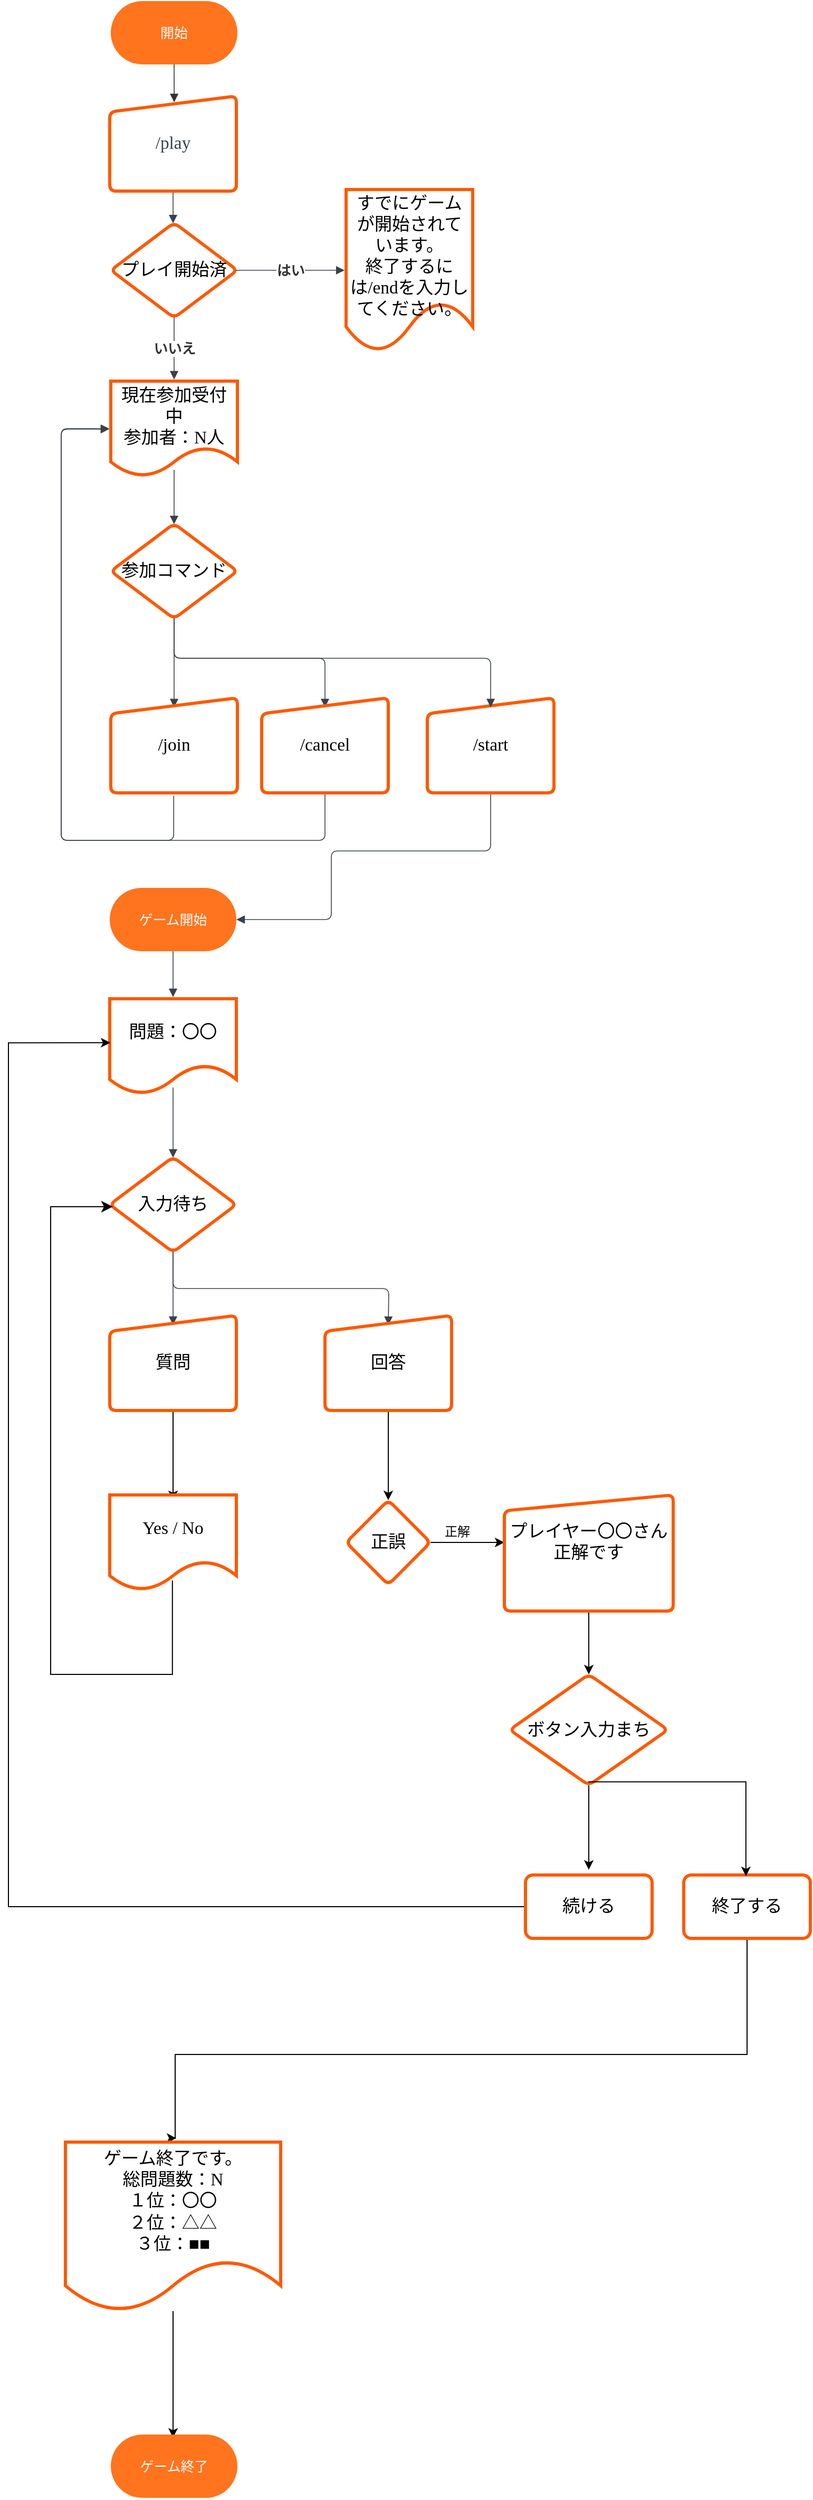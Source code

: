 <mxfile version="24.7.7">
  <diagram name="ページ1" id="frMR8SvpSxzmtPhyWDE2">
    <mxGraphModel dx="374" dy="2173" grid="1" gridSize="10" guides="1" tooltips="1" connect="0" arrows="1" fold="1" page="1" pageScale="1" pageWidth="827" pageHeight="1169" background="none" math="0" shadow="0">
      <root>
        <mxCell id="0" />
        <mxCell id="1" parent="0" />
        <mxCell id="WDazMawdFwYF5kCfvkeo-1" value="開始" style="html=1;overflow=block;blockSpacing=1;whiteSpace=wrap;rounded=1;arcSize=50;fontSize=13;fontFamily=Lucid JP;fontColor=#ffffff;spacing=3.8;strokeOpacity=0;fillOpacity=100;fillColor=#ff741d;strokeWidth=0.8;lucidId=~U465~lUrSb8;" parent="1" vertex="1">
          <mxGeometry x="997" y="-435" width="120" height="60" as="geometry" />
        </mxCell>
        <mxCell id="WDazMawdFwYF5kCfvkeo-2" value="/play" style="html=1;overflow=block;blockSpacing=1;whiteSpace=wrap;shape=manualInput;size=15;fontSize=16.7;fontFamily=Liberation Serif;fontColor=#3a414a;align=center;spacing=3.8;strokeColor=#fe5900;strokeOpacity=100;fillOpacity=100;rounded=1;absoluteArcSize=1;arcSize=12;fillColor=default;strokeWidth=3;lucidId=~U46HGoSjG18;" parent="1" vertex="1">
          <mxGeometry x="996" y="-345" width="120" height="90" as="geometry" />
        </mxCell>
        <mxCell id="WDazMawdFwYF5kCfvkeo-4" value="" style="html=1;jettySize=18;whiteSpace=wrap;fontSize=13;strokeColor=#333333;strokeOpacity=100;strokeWidth=0.8;rounded=1;arcSize=24;edgeStyle=orthogonalEdgeStyle;startArrow=none;endArrow=block;endFill=1;exitX=0.5;exitY=1;exitPerimeter=0;entryX=0.509;entryY=0.065;entryPerimeter=0;lucidId=~U46H.SjukDl;" parent="1" source="WDazMawdFwYF5kCfvkeo-1" target="WDazMawdFwYF5kCfvkeo-2" edge="1">
          <mxGeometry width="100" height="100" relative="1" as="geometry">
            <Array as="points" />
          </mxGeometry>
        </mxCell>
        <mxCell id="WDazMawdFwYF5kCfvkeo-7" value="プレイ開始済" style="html=1;overflow=block;blockSpacing=1;whiteSpace=wrap;rhombus;fontSize=16.7;fontFamily=Liberation Serif;spacing=3.8;strokeColor=#fe5900;strokeOpacity=100;rounded=1;absoluteArcSize=1;arcSize=12;strokeWidth=3;lucidId=bX46pygX1IwF;" parent="1" vertex="1">
          <mxGeometry x="997" y="-225" width="120" height="90" as="geometry" />
        </mxCell>
        <mxCell id="WDazMawdFwYF5kCfvkeo-8" value="" style="html=1;jettySize=18;whiteSpace=wrap;fontSize=13;strokeColor=#3a414a;strokeOpacity=100;strokeWidth=0.8;rounded=1;arcSize=12;edgeStyle=orthogonalEdgeStyle;startArrow=none;endArrow=block;endFill=1;exitX=0.5;exitY=1.017;exitPerimeter=0;entryX=0.492;entryY=0.006;entryPerimeter=0;lucidId=oX46W3XcybG5;" parent="1" source="WDazMawdFwYF5kCfvkeo-2" target="WDazMawdFwYF5kCfvkeo-7" edge="1">
          <mxGeometry width="100" height="100" relative="1" as="geometry">
            <Array as="points" />
          </mxGeometry>
        </mxCell>
        <mxCell id="WDazMawdFwYF5kCfvkeo-9" value="" style="html=1;jettySize=18;whiteSpace=wrap;fontSize=13.3;fontFamily=Liberation Serif;fontColor=#333333;fontStyle=1;strokeColor=#3a414a;strokeOpacity=100;strokeWidth=0.8;rounded=1;arcSize=12;edgeStyle=orthogonalEdgeStyle;startArrow=none;endArrow=block;endFill=1;exitX=0.5;exitY=0.994;exitPerimeter=0;entryX=0.5;entryY=-0.017;entryPerimeter=0;lucidId=EY46NvbOGxXJ;" parent="1" source="WDazMawdFwYF5kCfvkeo-7" target="WDazMawdFwYF5kCfvkeo-11" edge="1">
          <mxGeometry width="100" height="100" relative="1" as="geometry">
            <Array as="points" />
          </mxGeometry>
        </mxCell>
        <mxCell id="WDazMawdFwYF5kCfvkeo-10" value="いいえ" style="text;html=1;resizable=0;labelBackgroundColor=default;align=center;verticalAlign=middle;fontStyle=1;fontColor=#333333;fontSize=13.3;" parent="WDazMawdFwYF5kCfvkeo-9" vertex="1">
          <mxGeometry relative="1" as="geometry" />
        </mxCell>
        <mxCell id="WDazMawdFwYF5kCfvkeo-11" value="現在参加受付中&#xa;参加者：N人" style="html=1;overflow=block;blockSpacing=1;whiteSpace=wrap;shape=document;boundedLbl=1;fontSize=16.7;fontFamily=Liberation Serif;spacing=3.8;strokeColor=#fe5900;strokeOpacity=100;rounded=1;absoluteArcSize=1;arcSize=12;strokeWidth=3;lucidId=EY46ze_tZcAt;" parent="1" vertex="1">
          <mxGeometry x="997" y="-75" width="120" height="90" as="geometry" />
        </mxCell>
        <mxCell id="WDazMawdFwYF5kCfvkeo-12" value="" style="html=1;jettySize=18;whiteSpace=wrap;fontSize=13.3;fontFamily=Liberation Serif;fontColor=#333333;fontStyle=1;strokeColor=#3a414a;strokeOpacity=100;strokeWidth=0.8;rounded=1;arcSize=12;edgeStyle=orthogonalEdgeStyle;startArrow=none;endArrow=block;endFill=1;exitX=0.988;exitY=0.5;exitPerimeter=0;entryX=-0.012;entryY=0.5;entryPerimeter=0;lucidId=JY46uP4CWbTt;" parent="1" source="WDazMawdFwYF5kCfvkeo-7" target="WDazMawdFwYF5kCfvkeo-14" edge="1">
          <mxGeometry width="100" height="100" relative="1" as="geometry">
            <Array as="points" />
          </mxGeometry>
        </mxCell>
        <mxCell id="WDazMawdFwYF5kCfvkeo-13" value="はい" style="text;html=1;resizable=0;labelBackgroundColor=default;align=center;verticalAlign=middle;fontStyle=1;fontColor=#333333;fontSize=13.3;" parent="WDazMawdFwYF5kCfvkeo-12" vertex="1">
          <mxGeometry relative="1" as="geometry" />
        </mxCell>
        <mxCell id="WDazMawdFwYF5kCfvkeo-14" value="すでにゲームが開始されています。&#xa;終了するには/endを入力してください。" style="html=1;overflow=block;blockSpacing=1;whiteSpace=wrap;shape=document;boundedLbl=1;fontSize=16.7;fontFamily=Liberation Serif;spacing=3.8;strokeColor=#fe5900;strokeOpacity=100;rounded=1;absoluteArcSize=1;arcSize=12;strokeWidth=3;lucidId=JY46ptZgiAvo;" parent="1" vertex="1">
          <mxGeometry x="1220" y="-256.5" width="120" height="153" as="geometry" />
        </mxCell>
        <mxCell id="WDazMawdFwYF5kCfvkeo-15" value="" style="html=1;jettySize=18;whiteSpace=wrap;fontSize=13;strokeColor=#3a414a;strokeOpacity=100;strokeWidth=0.8;rounded=1;arcSize=12;edgeStyle=orthogonalEdgeStyle;startArrow=none;endArrow=block;endFill=1;exitX=0.5;exitY=0.933;exitPerimeter=0;entryX=0.5;entryY=0.006;entryPerimeter=0;lucidId=E646fNaUefCG;" parent="1" source="WDazMawdFwYF5kCfvkeo-11" target="WDazMawdFwYF5kCfvkeo-16" edge="1">
          <mxGeometry width="100" height="100" relative="1" as="geometry">
            <Array as="points" />
          </mxGeometry>
        </mxCell>
        <mxCell id="WDazMawdFwYF5kCfvkeo-16" value="参加コマンド" style="html=1;overflow=block;blockSpacing=1;whiteSpace=wrap;rhombus;fontSize=16.7;fontFamily=Liberation Serif;spacing=3.8;strokeColor=#fe5900;strokeOpacity=100;rounded=1;absoluteArcSize=1;arcSize=12;strokeWidth=3;lucidId=E646n8hSBBIF;" parent="1" vertex="1">
          <mxGeometry x="997" y="60" width="120" height="90" as="geometry" />
        </mxCell>
        <mxCell id="WDazMawdFwYF5kCfvkeo-17" value="" style="html=1;jettySize=18;whiteSpace=wrap;fontSize=13;strokeColor=#3a414a;strokeOpacity=100;strokeWidth=0.8;rounded=1;arcSize=12;edgeStyle=orthogonalEdgeStyle;startArrow=none;endArrow=block;endFill=1;exitX=0.5;exitY=0.994;exitPerimeter=0;entryX=0.5;entryY=0.1;entryPerimeter=0;lucidId=m7468-tLdPWE;" parent="1" source="WDazMawdFwYF5kCfvkeo-16" target="WDazMawdFwYF5kCfvkeo-18" edge="1">
          <mxGeometry width="100" height="100" relative="1" as="geometry">
            <Array as="points" />
          </mxGeometry>
        </mxCell>
        <mxCell id="WDazMawdFwYF5kCfvkeo-18" value="/join" style="html=1;overflow=block;blockSpacing=1;whiteSpace=wrap;shape=manualInput;size=15;fontSize=16.7;fontFamily=Liberation Serif;spacing=3.8;strokeColor=#fe5900;strokeOpacity=100;rounded=1;absoluteArcSize=1;arcSize=12;strokeWidth=3;lucidId=m746b8loxyOw;" parent="1" vertex="1">
          <mxGeometry x="997" y="225" width="120" height="90" as="geometry" />
        </mxCell>
        <mxCell id="WDazMawdFwYF5kCfvkeo-19" value="" style="html=1;jettySize=18;whiteSpace=wrap;fontSize=13;strokeColor=#3a414a;strokeOpacity=100;strokeWidth=0.8;rounded=1;arcSize=12;edgeStyle=orthogonalEdgeStyle;startArrow=none;endArrow=block;endFill=1;exitX=0.5;exitY=0.994;exitPerimeter=0;entryX=0.5;entryY=0.1;entryPerimeter=0;lucidId=u846R.E1gD-j;" parent="1" source="WDazMawdFwYF5kCfvkeo-16" target="WDazMawdFwYF5kCfvkeo-20" edge="1">
          <mxGeometry width="100" height="100" relative="1" as="geometry">
            <Array as="points" />
          </mxGeometry>
        </mxCell>
        <mxCell id="WDazMawdFwYF5kCfvkeo-20" value="/cancel" style="html=1;overflow=block;blockSpacing=1;whiteSpace=wrap;shape=manualInput;size=15;fontSize=16.7;fontFamily=Liberation Serif;spacing=3.8;strokeColor=#fe5900;strokeOpacity=100;rounded=1;absoluteArcSize=1;arcSize=12;strokeWidth=3;lucidId=u846xXxP.mW3;" parent="1" vertex="1">
          <mxGeometry x="1140" y="225" width="120" height="90" as="geometry" />
        </mxCell>
        <mxCell id="WDazMawdFwYF5kCfvkeo-21" value="/start" style="html=1;overflow=block;blockSpacing=1;whiteSpace=wrap;shape=manualInput;size=15;fontSize=16.7;fontFamily=Liberation Serif;spacing=3.8;strokeColor=#fe5900;strokeOpacity=100;rounded=1;absoluteArcSize=1;arcSize=12;strokeWidth=3;lucidId=O-46Bwxo8Go.;" parent="1" vertex="1">
          <mxGeometry x="1297" y="225" width="120" height="90" as="geometry" />
        </mxCell>
        <mxCell id="WDazMawdFwYF5kCfvkeo-22" value="" style="html=1;jettySize=18;whiteSpace=wrap;fontSize=13;strokeColor=#3a414a;strokeOpacity=100;strokeWidth=0.8;rounded=1;arcSize=12;edgeStyle=orthogonalEdgeStyle;startArrow=none;endArrow=block;endFill=1;exitX=0.5;exitY=0.994;exitPerimeter=0;entryX=0.5;entryY=0.1;entryPerimeter=0;lucidId=1-469GCzhSOn;" parent="1" source="WDazMawdFwYF5kCfvkeo-16" target="WDazMawdFwYF5kCfvkeo-21" edge="1">
          <mxGeometry width="100" height="100" relative="1" as="geometry">
            <Array as="points" />
          </mxGeometry>
        </mxCell>
        <mxCell id="WDazMawdFwYF5kCfvkeo-23" value="" style="html=1;jettySize=18;whiteSpace=wrap;fontSize=13;strokeColor=#3a414a;strokeOpacity=100;strokeWidth=0.8;rounded=1;arcSize=12;edgeStyle=orthogonalEdgeStyle;startArrow=none;endArrow=block;endFill=1;exitX=0.497;exitY=1.029;exitPerimeter=0;entryX=-0.013;entryY=0.506;entryPerimeter=0;lucidId=.-46UDgsffEk;entryDx=0;entryDy=0;exitDx=0;exitDy=0;" parent="1" source="WDazMawdFwYF5kCfvkeo-18" target="WDazMawdFwYF5kCfvkeo-11" edge="1">
          <mxGeometry width="100" height="100" relative="1" as="geometry">
            <Array as="points">
              <mxPoint x="1057" y="360" />
              <mxPoint x="950" y="360" />
              <mxPoint x="950" y="-29" />
            </Array>
            <mxPoint x="1041.44" y="336.53" as="sourcePoint" />
            <mxPoint x="980" y="-10" as="targetPoint" />
          </mxGeometry>
        </mxCell>
        <mxCell id="WDazMawdFwYF5kCfvkeo-24" value="" style="html=1;jettySize=18;whiteSpace=wrap;fontSize=13;strokeColor=#3a414a;strokeOpacity=100;strokeWidth=0.8;rounded=1;arcSize=12;edgeStyle=orthogonalEdgeStyle;startArrow=none;endArrow=block;endFill=1;exitX=0.5;exitY=1.017;exitPerimeter=0;entryX=-0.012;entryY=0.5;entryPerimeter=0;lucidId=c_46KuLggkMn;" parent="1" source="WDazMawdFwYF5kCfvkeo-20" target="WDazMawdFwYF5kCfvkeo-11" edge="1">
          <mxGeometry width="100" height="100" relative="1" as="geometry">
            <Array as="points">
              <mxPoint x="1200" y="360" />
              <mxPoint x="950" y="360" />
              <mxPoint x="950" y="-30" />
            </Array>
          </mxGeometry>
        </mxCell>
        <mxCell id="WDazMawdFwYF5kCfvkeo-25" value="" style="html=1;jettySize=18;whiteSpace=wrap;fontSize=13;strokeColor=#3a414a;strokeOpacity=100;strokeWidth=0.8;rounded=1;arcSize=12;edgeStyle=orthogonalEdgeStyle;startArrow=none;endArrow=block;endFill=1;exitX=0.5;exitY=1.017;exitPerimeter=0;entryX=1;entryY=0.5;entryPerimeter=0;lucidId=0_46st.Tg1OF;" parent="1" source="WDazMawdFwYF5kCfvkeo-21" target="WDazMawdFwYF5kCfvkeo-26" edge="1">
          <mxGeometry width="100" height="100" relative="1" as="geometry">
            <Array as="points">
              <mxPoint x="1357" y="370" />
              <mxPoint x="1206" y="370" />
              <mxPoint x="1206" y="435" />
            </Array>
          </mxGeometry>
        </mxCell>
        <mxCell id="WDazMawdFwYF5kCfvkeo-26" value="ゲーム開始" style="html=1;overflow=block;blockSpacing=1;whiteSpace=wrap;rounded=1;arcSize=50;fontSize=13;fontFamily=Lucid JP;fontColor=#ffffff;align=center;spacing=3.8;strokeOpacity=0;fillOpacity=100;fillColor=#ff741d;strokeWidth=0.8;lucidId=2_46xnNCwEn1;" parent="1" vertex="1">
          <mxGeometry x="996" y="405" width="120" height="60" as="geometry" />
        </mxCell>
        <mxCell id="WDazMawdFwYF5kCfvkeo-28" value="問題：〇〇" style="html=1;overflow=block;blockSpacing=1;whiteSpace=wrap;shape=document;boundedLbl=1;fontSize=16.7;fontFamily=Liberation Serif;align=center;spacing=3.8;strokeColor=#fe5900;strokeOpacity=100;fillOpacity=100;rounded=1;absoluteArcSize=1;arcSize=12;fillColor=#ffffff;strokeWidth=3;lucidId=qG56i8TFN4ua;" parent="1" vertex="1">
          <mxGeometry x="996" y="510" width="120" height="90" as="geometry" />
        </mxCell>
        <mxCell id="WDazMawdFwYF5kCfvkeo-29" value="" style="html=1;jettySize=18;whiteSpace=wrap;fontSize=13;strokeColor=#3a414a;strokeOpacity=100;strokeWidth=0.8;rounded=1;arcSize=12;edgeStyle=orthogonalEdgeStyle;startArrow=none;endArrow=block;endFill=1;exitX=0.5;exitY=1;exitPerimeter=0;entryX=0.5;entryY=-0.017;entryPerimeter=0;lucidId=vG56Q~eC3JCq;" parent="1" source="WDazMawdFwYF5kCfvkeo-26" target="WDazMawdFwYF5kCfvkeo-28" edge="1">
          <mxGeometry width="100" height="100" relative="1" as="geometry">
            <Array as="points" />
          </mxGeometry>
        </mxCell>
        <mxCell id="WDazMawdFwYF5kCfvkeo-30" value="" style="html=1;jettySize=18;whiteSpace=wrap;fontSize=13;strokeColor=#3a414a;strokeOpacity=100;strokeWidth=0.8;rounded=1;arcSize=12;edgeStyle=orthogonalEdgeStyle;startArrow=none;endArrow=block;endFill=1;exitX=0.5;exitY=0.933;exitPerimeter=0;entryX=0.5;entryY=0.006;entryPerimeter=0;lucidId=aa76nVpj2v9U;" parent="1" source="WDazMawdFwYF5kCfvkeo-28" target="WDazMawdFwYF5kCfvkeo-31" edge="1">
          <mxGeometry width="100" height="100" relative="1" as="geometry">
            <Array as="points" />
          </mxGeometry>
        </mxCell>
        <mxCell id="WDazMawdFwYF5kCfvkeo-31" value="入力待ち" style="html=1;overflow=block;blockSpacing=1;whiteSpace=wrap;rhombus;fontSize=16.7;fontFamily=Liberation Serif;align=center;spacing=3.8;strokeColor=#fe5900;strokeOpacity=100;fillOpacity=100;rounded=1;absoluteArcSize=1;arcSize=12;fillColor=#ffffff;strokeWidth=3;lucidId=aa76UMzdjxra;" parent="1" vertex="1">
          <mxGeometry x="996" y="660" width="120" height="90" as="geometry" />
        </mxCell>
        <mxCell id="WDazMawdFwYF5kCfvkeo-32" value="" style="html=1;jettySize=18;whiteSpace=wrap;fontSize=13;strokeColor=#3a414a;strokeOpacity=100;strokeWidth=0.8;rounded=1;arcSize=12;edgeStyle=orthogonalEdgeStyle;startArrow=none;endArrow=block;endFill=1;exitX=0.5;exitY=0.994;exitPerimeter=0;entryX=0.5;entryY=0.1;entryPerimeter=0;lucidId=Zhj7ui2WvuuY;" parent="1" source="WDazMawdFwYF5kCfvkeo-31" target="WDazMawdFwYF5kCfvkeo-33" edge="1">
          <mxGeometry width="100" height="100" relative="1" as="geometry">
            <Array as="points" />
          </mxGeometry>
        </mxCell>
        <mxCell id="f3MCCMU7Drk_aGL3dUXo-3" value="" style="edgeStyle=orthogonalEdgeStyle;rounded=0;orthogonalLoop=1;jettySize=auto;html=1;" edge="1" parent="1" source="WDazMawdFwYF5kCfvkeo-33">
          <mxGeometry relative="1" as="geometry">
            <mxPoint x="1056" y="985.0" as="targetPoint" />
          </mxGeometry>
        </mxCell>
        <mxCell id="WDazMawdFwYF5kCfvkeo-33" value="質問" style="html=1;overflow=block;blockSpacing=1;whiteSpace=wrap;shape=manualInput;size=15;fontSize=16.7;fontFamily=Liberation Serif;align=center;spacing=3.8;strokeColor=#fe5900;strokeOpacity=100;fillOpacity=100;rounded=1;absoluteArcSize=1;arcSize=12;fillColor=#ffffff;strokeWidth=3;lucidId=Zhj7LFXI9Fl9;" parent="1" vertex="1">
          <mxGeometry x="996" y="810" width="120" height="90" as="geometry" />
        </mxCell>
        <mxCell id="WDazMawdFwYF5kCfvkeo-35" value="" style="html=1;jettySize=18;whiteSpace=wrap;fontSize=13;strokeColor=#3a414a;strokeOpacity=100;strokeWidth=0.8;rounded=1;arcSize=12;edgeStyle=orthogonalEdgeStyle;startArrow=none;endArrow=block;endFill=1;exitX=0.5;exitY=0.994;exitPerimeter=0;entryX=0.5;entryY=0.1;entryPerimeter=0;lucidId=Qij7IqYSOQw6;" parent="1" source="WDazMawdFwYF5kCfvkeo-31" edge="1">
          <mxGeometry width="100" height="100" relative="1" as="geometry">
            <Array as="points" />
            <mxPoint x="1260.0" y="819" as="targetPoint" />
          </mxGeometry>
        </mxCell>
        <mxCell id="WDazMawdFwYF5kCfvkeo-36" value="" style="text;html=1;resizable=0;labelBackgroundColor=default;align=center;verticalAlign=middle;fontSize=13;" parent="WDazMawdFwYF5kCfvkeo-35" vertex="1">
          <mxGeometry x="-0.746" relative="1" as="geometry" />
        </mxCell>
        <mxCell id="f3MCCMU7Drk_aGL3dUXo-13" value="" style="edgeStyle=orthogonalEdgeStyle;rounded=0;orthogonalLoop=1;jettySize=auto;html=1;" edge="1" parent="1" source="f3MCCMU7Drk_aGL3dUXo-1" target="f3MCCMU7Drk_aGL3dUXo-12">
          <mxGeometry relative="1" as="geometry" />
        </mxCell>
        <mxCell id="f3MCCMU7Drk_aGL3dUXo-1" value="回答" style="html=1;overflow=block;blockSpacing=1;whiteSpace=wrap;shape=manualInput;size=15;fontSize=16.7;fontFamily=Liberation Serif;align=center;spacing=3.8;strokeColor=#fe5900;strokeOpacity=100;fillOpacity=100;rounded=1;absoluteArcSize=1;arcSize=12;fillColor=#ffffff;strokeWidth=3;lucidId=Zhj7LFXI9Fl9;" vertex="1" parent="1">
          <mxGeometry x="1200" y="810" width="120" height="90" as="geometry" />
        </mxCell>
        <mxCell id="f3MCCMU7Drk_aGL3dUXo-8" value="Yes / No" style="html=1;overflow=block;blockSpacing=1;whiteSpace=wrap;shape=document;boundedLbl=1;fontSize=16.7;fontFamily=Liberation Serif;align=center;spacing=3.8;strokeColor=#fe5900;strokeOpacity=100;fillOpacity=100;rounded=1;absoluteArcSize=1;arcSize=12;fillColor=#ffffff;strokeWidth=3;lucidId=qG56i8TFN4ua;" vertex="1" parent="1">
          <mxGeometry x="996" y="980.0" width="120" height="90" as="geometry" />
        </mxCell>
        <mxCell id="f3MCCMU7Drk_aGL3dUXo-11" value="" style="edgeStyle=segmentEdgeStyle;endArrow=classic;html=1;curved=0;rounded=0;endSize=8;startSize=8;sourcePerimeterSpacing=0;targetPerimeterSpacing=0;exitX=0.495;exitY=0.901;exitDx=0;exitDy=0;exitPerimeter=0;entryX=0.025;entryY=0.522;entryDx=0;entryDy=0;entryPerimeter=0;" edge="1" parent="1" source="f3MCCMU7Drk_aGL3dUXo-8" target="WDazMawdFwYF5kCfvkeo-31">
          <mxGeometry width="100" relative="1" as="geometry">
            <mxPoint x="1010" y="1110" as="sourcePoint" />
            <mxPoint x="920" y="700" as="targetPoint" />
            <Array as="points">
              <mxPoint x="1055" y="1150" />
              <mxPoint x="940" y="1150" />
              <mxPoint x="940" y="707" />
            </Array>
          </mxGeometry>
        </mxCell>
        <mxCell id="f3MCCMU7Drk_aGL3dUXo-15" value="" style="edgeStyle=orthogonalEdgeStyle;rounded=0;orthogonalLoop=1;jettySize=auto;html=1;" edge="1" parent="1" source="f3MCCMU7Drk_aGL3dUXo-12">
          <mxGeometry relative="1" as="geometry">
            <mxPoint x="1370.0" y="1025.0" as="targetPoint" />
          </mxGeometry>
        </mxCell>
        <mxCell id="f3MCCMU7Drk_aGL3dUXo-12" value="正誤" style="rhombus;whiteSpace=wrap;html=1;fontSize=16.7;fontFamily=Liberation Serif;fillColor=#ffffff;strokeColor=#fe5900;spacing=3.8;rounded=1;arcSize=12;strokeWidth=3;" vertex="1" parent="1">
          <mxGeometry x="1220" y="985" width="80" height="80" as="geometry" />
        </mxCell>
        <mxCell id="f3MCCMU7Drk_aGL3dUXo-16" value="正解" style="text;html=1;align=center;verticalAlign=middle;resizable=0;points=[];autosize=1;strokeColor=none;fillColor=none;" vertex="1" parent="1">
          <mxGeometry x="1300" y="1000" width="50" height="30" as="geometry" />
        </mxCell>
        <mxCell id="f3MCCMU7Drk_aGL3dUXo-19" value="" style="edgeStyle=orthogonalEdgeStyle;rounded=0;orthogonalLoop=1;jettySize=auto;html=1;" edge="1" parent="1" source="f3MCCMU7Drk_aGL3dUXo-17" target="f3MCCMU7Drk_aGL3dUXo-18">
          <mxGeometry relative="1" as="geometry" />
        </mxCell>
        <mxCell id="f3MCCMU7Drk_aGL3dUXo-17" value="プレイヤー〇〇さん&lt;br&gt;正解です&lt;div&gt;&lt;br/&gt;&lt;/div&gt;" style="html=1;overflow=block;blockSpacing=1;whiteSpace=wrap;shape=manualInput;size=15;fontSize=16.7;fontFamily=Liberation Serif;align=center;spacing=3.8;strokeColor=#fe5900;strokeOpacity=100;fillOpacity=100;rounded=1;absoluteArcSize=1;arcSize=12;fillColor=#ffffff;strokeWidth=3;lucidId=Zhj7LFXI9Fl9;" vertex="1" parent="1">
          <mxGeometry x="1370" y="980" width="160" height="110" as="geometry" />
        </mxCell>
        <mxCell id="f3MCCMU7Drk_aGL3dUXo-22" value="" style="edgeStyle=orthogonalEdgeStyle;rounded=0;orthogonalLoop=1;jettySize=auto;html=1;" edge="1" parent="1" source="f3MCCMU7Drk_aGL3dUXo-18">
          <mxGeometry relative="1" as="geometry">
            <mxPoint x="1450" y="1335.0" as="targetPoint" />
          </mxGeometry>
        </mxCell>
        <mxCell id="f3MCCMU7Drk_aGL3dUXo-27" value="" style="edgeStyle=orthogonalEdgeStyle;rounded=0;orthogonalLoop=1;jettySize=auto;html=1;entryX=0.005;entryY=0.463;entryDx=0;entryDy=0;entryPerimeter=0;" edge="1" parent="1" source="f3MCCMU7Drk_aGL3dUXo-23" target="WDazMawdFwYF5kCfvkeo-28">
          <mxGeometry relative="1" as="geometry">
            <mxPoint x="1450" y="1480" as="targetPoint" />
            <Array as="points">
              <mxPoint x="900" y="1370" />
              <mxPoint x="900" y="552" />
            </Array>
          </mxGeometry>
        </mxCell>
        <mxCell id="f3MCCMU7Drk_aGL3dUXo-23" value="続ける" style="rounded=1;whiteSpace=wrap;html=1;strokeColor=#fe5900;strokeWidth=3;align=center;verticalAlign=middle;spacing=3.8;arcSize=12;fontFamily=Liberation Serif;fontSize=16.7;fontColor=default;fillColor=#ffffff;" vertex="1" parent="1">
          <mxGeometry x="1390" y="1340" width="120" height="60" as="geometry" />
        </mxCell>
        <mxCell id="f3MCCMU7Drk_aGL3dUXo-18" value="ボタン入力まち" style="rhombus;whiteSpace=wrap;html=1;fontSize=16.7;fontFamily=Liberation Serif;fillColor=#ffffff;strokeColor=#fe5900;spacing=3.8;rounded=1;arcSize=12;strokeWidth=3;" vertex="1" parent="1">
          <mxGeometry x="1375" y="1150" width="150" height="105" as="geometry" />
        </mxCell>
        <mxCell id="f3MCCMU7Drk_aGL3dUXo-29" value="" style="edgeStyle=orthogonalEdgeStyle;rounded=0;orthogonalLoop=1;jettySize=auto;html=1;entryX=0.515;entryY=-0.023;entryDx=0;entryDy=0;entryPerimeter=0;" edge="1" parent="1" source="f3MCCMU7Drk_aGL3dUXo-24" target="f3MCCMU7Drk_aGL3dUXo-28">
          <mxGeometry relative="1" as="geometry">
            <Array as="points">
              <mxPoint x="1600" y="1510" />
              <mxPoint x="1058" y="1510" />
            </Array>
          </mxGeometry>
        </mxCell>
        <mxCell id="f3MCCMU7Drk_aGL3dUXo-24" value="終了する" style="rounded=1;whiteSpace=wrap;html=1;strokeColor=#fe5900;strokeWidth=3;align=center;verticalAlign=middle;spacing=3.8;arcSize=12;fontFamily=Liberation Serif;fontSize=16.7;fontColor=default;fillColor=#ffffff;" vertex="1" parent="1">
          <mxGeometry x="1540" y="1340" width="120" height="60" as="geometry" />
        </mxCell>
        <mxCell id="f3MCCMU7Drk_aGL3dUXo-25" value="" style="edgeStyle=orthogonalEdgeStyle;rounded=0;orthogonalLoop=1;jettySize=auto;html=1;exitX=0.497;exitY=0.969;exitDx=0;exitDy=0;exitPerimeter=0;entryX=0.491;entryY=0.019;entryDx=0;entryDy=0;entryPerimeter=0;" edge="1" parent="1" source="f3MCCMU7Drk_aGL3dUXo-18" target="f3MCCMU7Drk_aGL3dUXo-24">
          <mxGeometry relative="1" as="geometry">
            <mxPoint x="1460" y="1265" as="sourcePoint" />
            <mxPoint x="1600" y="1330" as="targetPoint" />
          </mxGeometry>
        </mxCell>
        <mxCell id="f3MCCMU7Drk_aGL3dUXo-31" value="" style="edgeStyle=orthogonalEdgeStyle;rounded=0;orthogonalLoop=1;jettySize=auto;html=1;" edge="1" parent="1" source="f3MCCMU7Drk_aGL3dUXo-28">
          <mxGeometry relative="1" as="geometry">
            <mxPoint x="1056" y="1873" as="targetPoint" />
          </mxGeometry>
        </mxCell>
        <mxCell id="f3MCCMU7Drk_aGL3dUXo-28" value="ゲーム終了です。&lt;br&gt;総問題数：N&lt;br&gt;１位：〇〇&lt;br&gt;２位：△△&lt;br&gt;３位：■■" style="shape=document;whiteSpace=wrap;html=1;boundedLbl=1;fontSize=16.7;fontFamily=Liberation Serif;fillColor=#ffffff;strokeColor=#fe5900;rounded=1;strokeWidth=3;spacing=3.8;arcSize=12;" vertex="1" parent="1">
          <mxGeometry x="954" y="1593" width="204" height="160" as="geometry" />
        </mxCell>
        <mxCell id="f3MCCMU7Drk_aGL3dUXo-33" value="ゲーム終了" style="html=1;overflow=block;blockSpacing=1;whiteSpace=wrap;rounded=1;arcSize=50;fontSize=13;fontFamily=Lucid JP;fontColor=#ffffff;align=center;spacing=3.8;strokeOpacity=0;fillOpacity=100;fillColor=#ff741d;strokeWidth=0.8;lucidId=2_46xnNCwEn1;" vertex="1" parent="1">
          <mxGeometry x="997" y="1870.0" width="120" height="60" as="geometry" />
        </mxCell>
      </root>
    </mxGraphModel>
  </diagram>
</mxfile>
